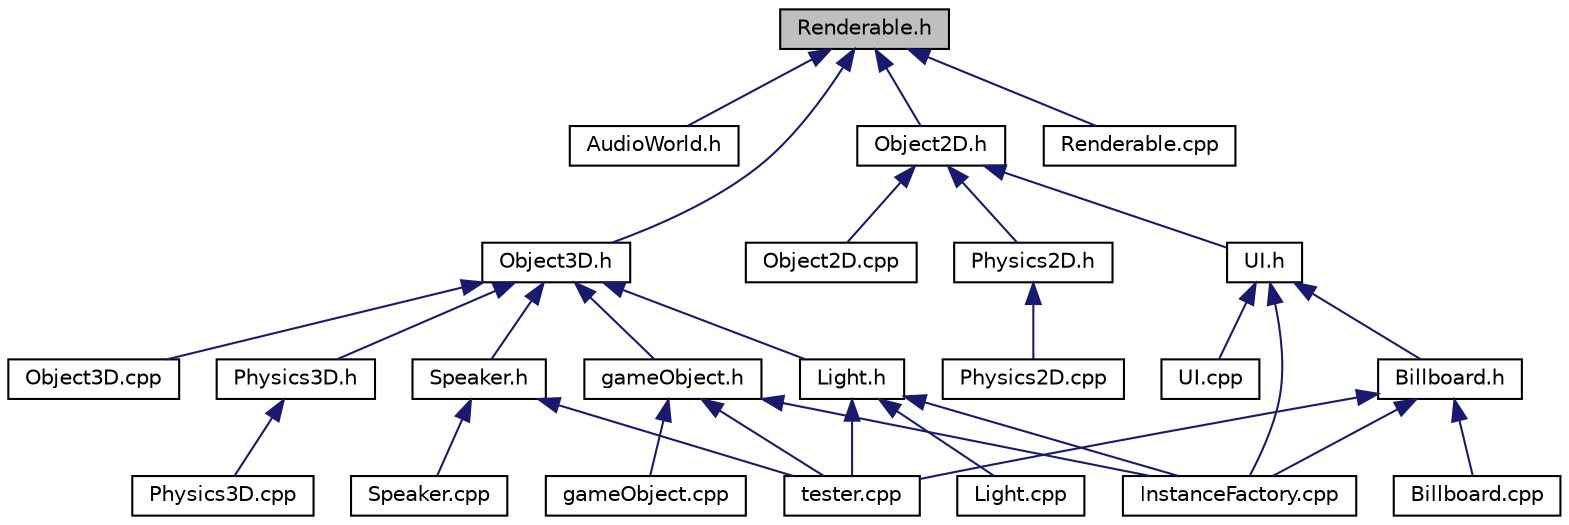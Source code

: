 digraph "Renderable.h"
{
  edge [fontname="Helvetica",fontsize="10",labelfontname="Helvetica",labelfontsize="10"];
  node [fontname="Helvetica",fontsize="10",shape=record];
  Node1 [label="Renderable.h",height=0.2,width=0.4,color="black", fillcolor="grey75", style="filled", fontcolor="black"];
  Node1 -> Node2 [dir="back",color="midnightblue",fontsize="10",style="solid",fontname="Helvetica"];
  Node2 [label="AudioWorld.h",height=0.2,width=0.4,color="black", fillcolor="white", style="filled",URL="$_audio_world_8h.html"];
  Node1 -> Node3 [dir="back",color="midnightblue",fontsize="10",style="solid",fontname="Helvetica"];
  Node3 [label="Object2D.h",height=0.2,width=0.4,color="black", fillcolor="white", style="filled",URL="$_object2_d_8h.html"];
  Node3 -> Node4 [dir="back",color="midnightblue",fontsize="10",style="solid",fontname="Helvetica"];
  Node4 [label="UI.h",height=0.2,width=0.4,color="black", fillcolor="white", style="filled",URL="$_u_i_8h.html"];
  Node4 -> Node5 [dir="back",color="midnightblue",fontsize="10",style="solid",fontname="Helvetica"];
  Node5 [label="Billboard.h",height=0.2,width=0.4,color="black", fillcolor="white", style="filled",URL="$_billboard_8h.html"];
  Node5 -> Node6 [dir="back",color="midnightblue",fontsize="10",style="solid",fontname="Helvetica"];
  Node6 [label="Billboard.cpp",height=0.2,width=0.4,color="black", fillcolor="white", style="filled",URL="$_billboard_8cpp.html"];
  Node5 -> Node7 [dir="back",color="midnightblue",fontsize="10",style="solid",fontname="Helvetica"];
  Node7 [label="InstanceFactory.cpp",height=0.2,width=0.4,color="black", fillcolor="white", style="filled",URL="$_instance_factory_8cpp.html"];
  Node5 -> Node8 [dir="back",color="midnightblue",fontsize="10",style="solid",fontname="Helvetica"];
  Node8 [label="tester.cpp",height=0.2,width=0.4,color="black", fillcolor="white", style="filled",URL="$tester_8cpp.html"];
  Node4 -> Node7 [dir="back",color="midnightblue",fontsize="10",style="solid",fontname="Helvetica"];
  Node4 -> Node9 [dir="back",color="midnightblue",fontsize="10",style="solid",fontname="Helvetica"];
  Node9 [label="UI.cpp",height=0.2,width=0.4,color="black", fillcolor="white", style="filled",URL="$_u_i_8cpp.html"];
  Node3 -> Node10 [dir="back",color="midnightblue",fontsize="10",style="solid",fontname="Helvetica"];
  Node10 [label="Object2D.cpp",height=0.2,width=0.4,color="black", fillcolor="white", style="filled",URL="$_object2_d_8cpp.html"];
  Node3 -> Node11 [dir="back",color="midnightblue",fontsize="10",style="solid",fontname="Helvetica"];
  Node11 [label="Physics2D.h",height=0.2,width=0.4,color="black", fillcolor="white", style="filled",URL="$_physics2_d_8h.html"];
  Node11 -> Node12 [dir="back",color="midnightblue",fontsize="10",style="solid",fontname="Helvetica"];
  Node12 [label="Physics2D.cpp",height=0.2,width=0.4,color="black", fillcolor="white", style="filled",URL="$_physics2_d_8cpp.html"];
  Node1 -> Node13 [dir="back",color="midnightblue",fontsize="10",style="solid",fontname="Helvetica"];
  Node13 [label="Object3D.h",height=0.2,width=0.4,color="black", fillcolor="white", style="filled",URL="$_object3_d_8h.html"];
  Node13 -> Node14 [dir="back",color="midnightblue",fontsize="10",style="solid",fontname="Helvetica"];
  Node14 [label="gameObject.h",height=0.2,width=0.4,color="black", fillcolor="white", style="filled",URL="$game_object_8h.html"];
  Node14 -> Node15 [dir="back",color="midnightblue",fontsize="10",style="solid",fontname="Helvetica"];
  Node15 [label="gameObject.cpp",height=0.2,width=0.4,color="black", fillcolor="white", style="filled",URL="$game_object_8cpp.html"];
  Node14 -> Node7 [dir="back",color="midnightblue",fontsize="10",style="solid",fontname="Helvetica"];
  Node14 -> Node8 [dir="back",color="midnightblue",fontsize="10",style="solid",fontname="Helvetica"];
  Node13 -> Node16 [dir="back",color="midnightblue",fontsize="10",style="solid",fontname="Helvetica"];
  Node16 [label="Light.h",height=0.2,width=0.4,color="black", fillcolor="white", style="filled",URL="$_light_8h.html"];
  Node16 -> Node7 [dir="back",color="midnightblue",fontsize="10",style="solid",fontname="Helvetica"];
  Node16 -> Node17 [dir="back",color="midnightblue",fontsize="10",style="solid",fontname="Helvetica"];
  Node17 [label="Light.cpp",height=0.2,width=0.4,color="black", fillcolor="white", style="filled",URL="$_light_8cpp.html"];
  Node16 -> Node8 [dir="back",color="midnightblue",fontsize="10",style="solid",fontname="Helvetica"];
  Node13 -> Node18 [dir="back",color="midnightblue",fontsize="10",style="solid",fontname="Helvetica"];
  Node18 [label="Object3D.cpp",height=0.2,width=0.4,color="black", fillcolor="white", style="filled",URL="$_object3_d_8cpp.html"];
  Node13 -> Node19 [dir="back",color="midnightblue",fontsize="10",style="solid",fontname="Helvetica"];
  Node19 [label="Physics3D.h",height=0.2,width=0.4,color="black", fillcolor="white", style="filled",URL="$_physics3_d_8h.html"];
  Node19 -> Node20 [dir="back",color="midnightblue",fontsize="10",style="solid",fontname="Helvetica"];
  Node20 [label="Physics3D.cpp",height=0.2,width=0.4,color="black", fillcolor="white", style="filled",URL="$_physics3_d_8cpp.html"];
  Node13 -> Node21 [dir="back",color="midnightblue",fontsize="10",style="solid",fontname="Helvetica"];
  Node21 [label="Speaker.h",height=0.2,width=0.4,color="black", fillcolor="white", style="filled",URL="$_speaker_8h.html"];
  Node21 -> Node22 [dir="back",color="midnightblue",fontsize="10",style="solid",fontname="Helvetica"];
  Node22 [label="Speaker.cpp",height=0.2,width=0.4,color="black", fillcolor="white", style="filled",URL="$_speaker_8cpp.html"];
  Node21 -> Node8 [dir="back",color="midnightblue",fontsize="10",style="solid",fontname="Helvetica"];
  Node1 -> Node23 [dir="back",color="midnightblue",fontsize="10",style="solid",fontname="Helvetica"];
  Node23 [label="Renderable.cpp",height=0.2,width=0.4,color="black", fillcolor="white", style="filled",URL="$_renderable_8cpp.html"];
}
